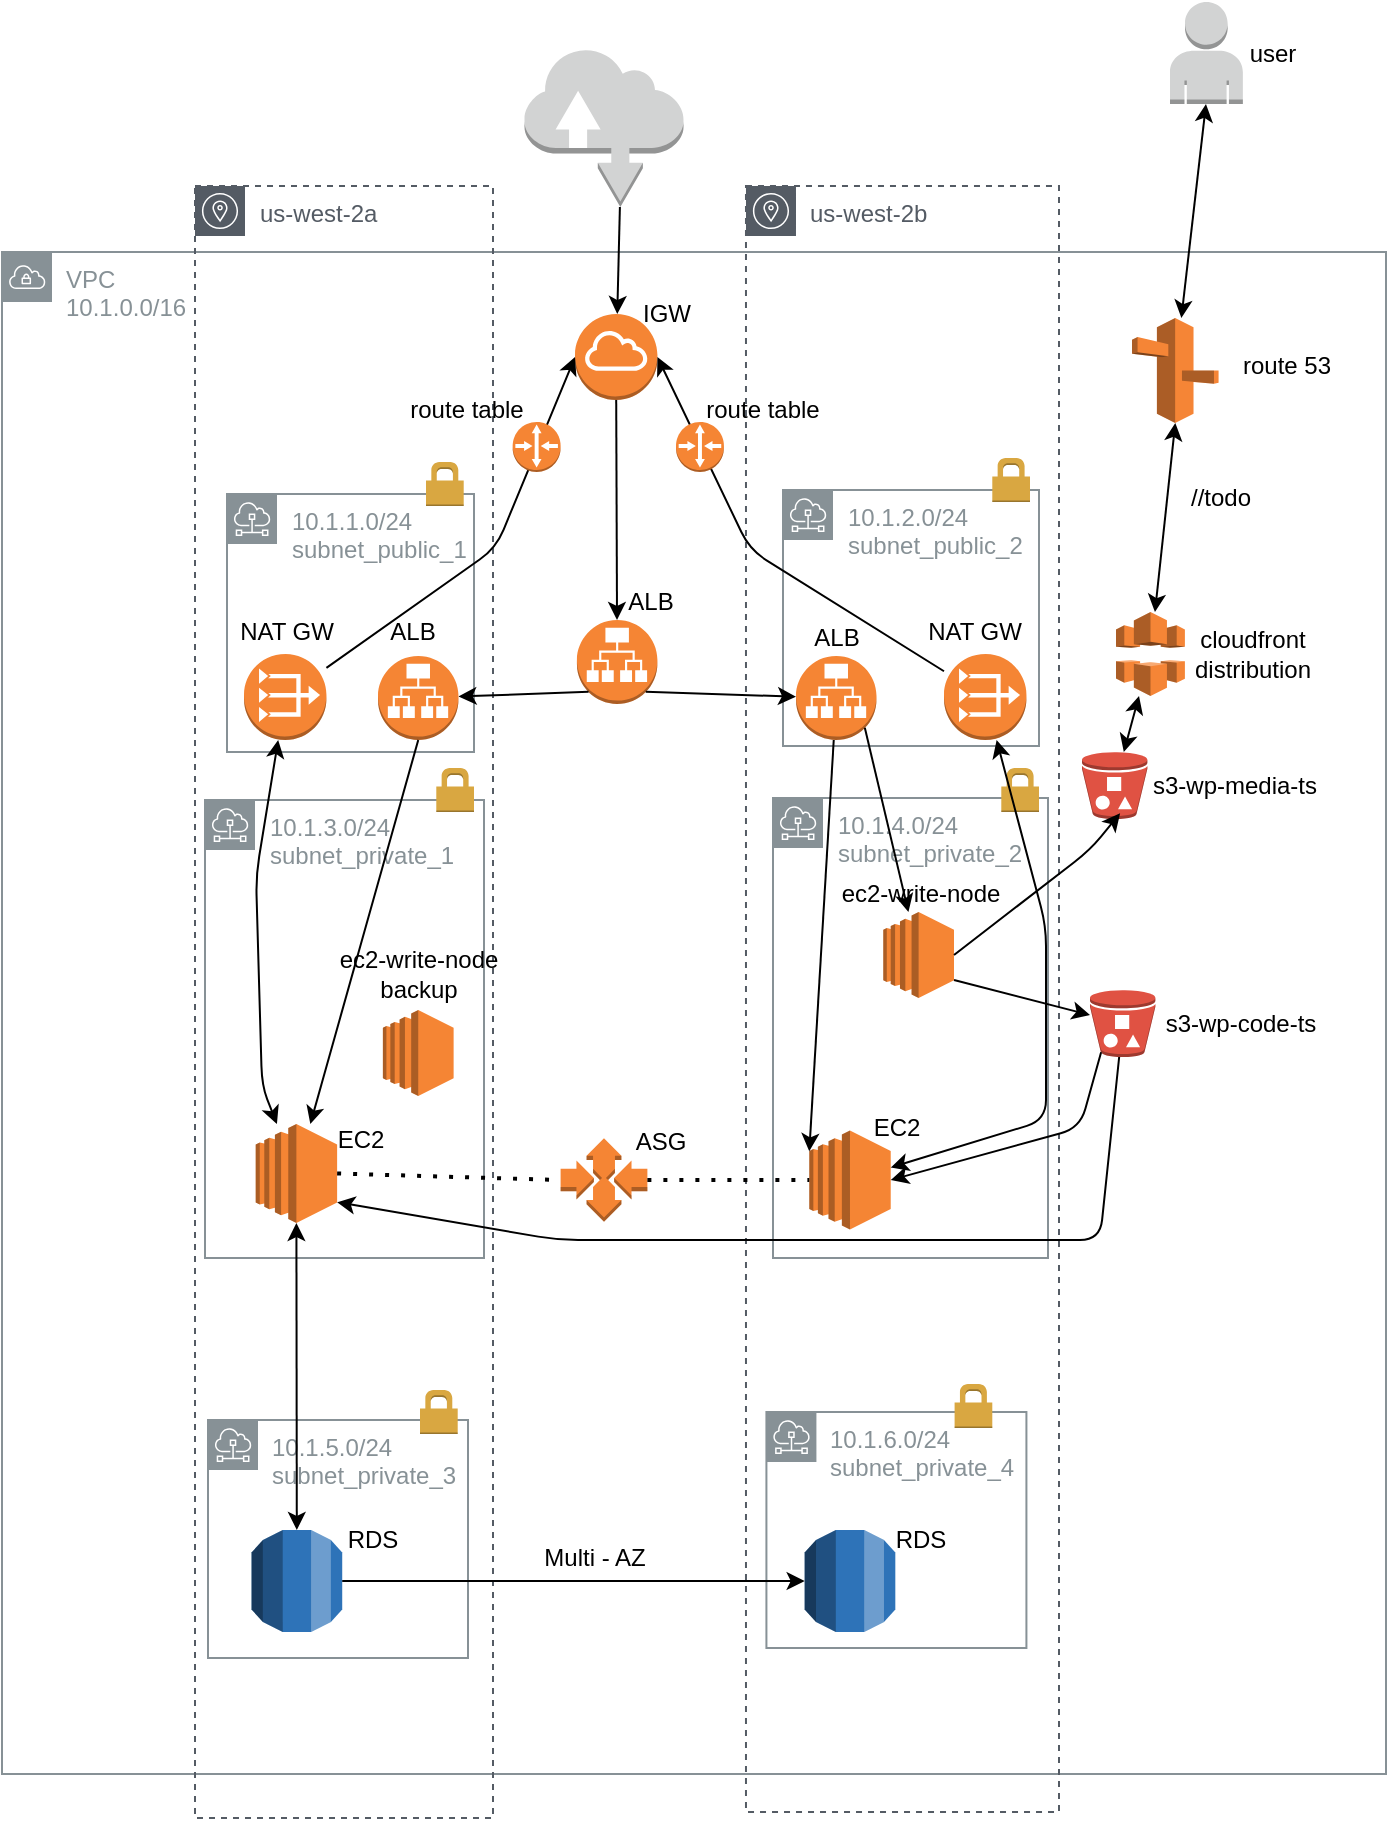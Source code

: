 <mxfile version="13.11.0" type="github">
  <diagram id="rzrUFIEG0DzhDdMzmfyW" name="Page-1">
    <mxGraphModel dx="1422" dy="794" grid="0" gridSize="4" guides="1" tooltips="1" connect="1" arrows="1" fold="1" page="1" pageScale="1" pageWidth="827" pageHeight="1169" math="0" shadow="0">
      <root>
        <mxCell id="0" />
        <mxCell id="1" parent="0" />
        <mxCell id="fgW36ntNgNvpVJWIUlN4-9" value="VPC&lt;br&gt;10.1.0.0/16" style="outlineConnect=0;gradientColor=none;html=1;whiteSpace=wrap;fontSize=12;fontStyle=0;shape=mxgraph.aws4.group;grIcon=mxgraph.aws4.group_vpc;strokeColor=#879196;fillColor=none;verticalAlign=top;align=left;spacingLeft=30;fontColor=#879196;dashed=0;" parent="1" vertex="1">
          <mxGeometry x="119" y="244" width="692" height="761" as="geometry" />
        </mxCell>
        <mxCell id="fgW36ntNgNvpVJWIUlN4-29" value="us-west-2a" style="outlineConnect=0;gradientColor=none;html=1;whiteSpace=wrap;fontSize=12;fontStyle=0;shape=mxgraph.aws4.group;grIcon=mxgraph.aws4.group_availability_zone;strokeColor=#545B64;fillColor=none;verticalAlign=top;align=left;spacingLeft=30;fontColor=#545B64;dashed=1;" parent="1" vertex="1">
          <mxGeometry x="215.5" y="211" width="149" height="816" as="geometry" />
        </mxCell>
        <mxCell id="fgW36ntNgNvpVJWIUlN4-30" value="us-west-2b" style="outlineConnect=0;gradientColor=none;html=1;whiteSpace=wrap;fontSize=12;fontStyle=0;shape=mxgraph.aws4.group;grIcon=mxgraph.aws4.group_availability_zone;strokeColor=#545B64;fillColor=none;verticalAlign=top;align=left;spacingLeft=30;fontColor=#545B64;dashed=1;" parent="1" vertex="1">
          <mxGeometry x="490.99" y="211" width="156.51" height="813" as="geometry" />
        </mxCell>
        <mxCell id="fgW36ntNgNvpVJWIUlN4-12" value="10.1.2.0/24&lt;br&gt;subnet_public_2" style="outlineConnect=0;gradientColor=none;html=1;whiteSpace=wrap;fontSize=12;fontStyle=0;shape=mxgraph.aws4.group;grIcon=mxgraph.aws4.group_subnet;strokeColor=#879196;fillColor=none;verticalAlign=top;align=left;spacingLeft=30;fontColor=#879196;dashed=0;" parent="1" vertex="1">
          <mxGeometry x="509.5" y="363" width="128" height="128" as="geometry" />
        </mxCell>
        <mxCell id="fgW36ntNgNvpVJWIUlN4-40" value="10.1.3.0/24&lt;br&gt;subnet_private_1" style="outlineConnect=0;gradientColor=none;html=1;whiteSpace=wrap;fontSize=12;fontStyle=0;shape=mxgraph.aws4.group;grIcon=mxgraph.aws4.group_subnet;strokeColor=#879196;fillColor=none;verticalAlign=top;align=left;spacingLeft=30;fontColor=#879196;dashed=0;" parent="1" vertex="1">
          <mxGeometry x="220.5" y="518" width="139.5" height="229" as="geometry" />
        </mxCell>
        <mxCell id="fgW36ntNgNvpVJWIUlN4-41" value="10.1.4.0/24&lt;br&gt;subnet_private_2" style="outlineConnect=0;gradientColor=none;html=1;whiteSpace=wrap;fontSize=12;fontStyle=0;shape=mxgraph.aws4.group;grIcon=mxgraph.aws4.group_subnet;strokeColor=#879196;fillColor=none;verticalAlign=top;align=left;spacingLeft=30;fontColor=#879196;dashed=0;" parent="1" vertex="1">
          <mxGeometry x="504.5" y="517" width="137.5" height="230" as="geometry" />
        </mxCell>
        <mxCell id="fgW36ntNgNvpVJWIUlN4-10" value="10.1.1.0/24&lt;br&gt;subnet_public_1" style="outlineConnect=0;gradientColor=none;html=1;whiteSpace=wrap;fontSize=12;fontStyle=0;shape=mxgraph.aws4.group;grIcon=mxgraph.aws4.group_subnet;strokeColor=#879196;fillColor=none;verticalAlign=top;align=left;spacingLeft=30;fontColor=#879196;dashed=0;" parent="1" vertex="1">
          <mxGeometry x="231.5" y="365" width="123.5" height="129" as="geometry" />
        </mxCell>
        <mxCell id="fgW36ntNgNvpVJWIUlN4-6" value="" style="outlineConnect=0;dashed=0;verticalLabelPosition=bottom;verticalAlign=top;align=center;html=1;shape=mxgraph.aws3.internet_gateway;fillColor=#F58534;gradientColor=none;" parent="1" vertex="1">
          <mxGeometry x="405.5" y="275" width="41.21" height="43" as="geometry" />
        </mxCell>
        <mxCell id="fgW36ntNgNvpVJWIUlN4-13" value="IGW" style="text;html=1;align=center;verticalAlign=middle;resizable=0;points=[];autosize=1;" parent="1" vertex="1">
          <mxGeometry x="433.5" y="266" width="34" height="18" as="geometry" />
        </mxCell>
        <mxCell id="fgW36ntNgNvpVJWIUlN4-16" value="" style="outlineConnect=0;dashed=0;verticalLabelPosition=bottom;verticalAlign=top;align=center;html=1;shape=mxgraph.aws3.internet;fillColor=#D2D3D3;gradientColor=none;" parent="1" vertex="1">
          <mxGeometry x="380.25" y="142" width="79.5" height="79.5" as="geometry" />
        </mxCell>
        <mxCell id="fgW36ntNgNvpVJWIUlN4-50" value="" style="outlineConnect=0;dashed=0;verticalLabelPosition=bottom;verticalAlign=top;align=center;html=1;shape=mxgraph.aws3.application_load_balancer;fillColor=#F58534;gradientColor=none;" parent="1" vertex="1">
          <mxGeometry x="516" y="446" width="40.25" height="42" as="geometry" />
        </mxCell>
        <mxCell id="fgW36ntNgNvpVJWIUlN4-57" value="EC2" style="text;html=1;align=center;verticalAlign=middle;resizable=0;points=[];autosize=1;" parent="1" vertex="1">
          <mxGeometry x="549.71" y="673" width="33" height="18" as="geometry" />
        </mxCell>
        <mxCell id="fgW36ntNgNvpVJWIUlN4-58" value="EC2" style="text;html=1;align=center;verticalAlign=middle;resizable=0;points=[];autosize=1;" parent="1" vertex="1">
          <mxGeometry x="281.21" y="678.5" width="33" height="18" as="geometry" />
        </mxCell>
        <mxCell id="fgW36ntNgNvpVJWIUlN4-59" value="" style="outlineConnect=0;dashed=0;verticalLabelPosition=bottom;verticalAlign=top;align=center;html=1;shape=mxgraph.aws3.application_load_balancer;fillColor=#F58534;gradientColor=none;" parent="1" vertex="1">
          <mxGeometry x="406.46" y="428" width="40.25" height="42" as="geometry" />
        </mxCell>
        <mxCell id="fgW36ntNgNvpVJWIUlN4-61" value="ALB" style="text;html=1;align=center;verticalAlign=middle;resizable=0;points=[];autosize=1;" parent="1" vertex="1">
          <mxGeometry x="307" y="425" width="33" height="18" as="geometry" />
        </mxCell>
        <mxCell id="fgW36ntNgNvpVJWIUlN4-62" value="ALB" style="text;html=1;align=center;verticalAlign=middle;resizable=0;points=[];autosize=1;" parent="1" vertex="1">
          <mxGeometry x="426.75" y="410" width="33" height="18" as="geometry" />
        </mxCell>
        <mxCell id="fgW36ntNgNvpVJWIUlN4-63" value="ALB" style="text;html=1;align=center;verticalAlign=middle;resizable=0;points=[];autosize=1;" parent="1" vertex="1">
          <mxGeometry x="519.62" y="428" width="33" height="18" as="geometry" />
        </mxCell>
        <mxCell id="fgW36ntNgNvpVJWIUlN4-65" value="" style="endArrow=classic;html=1;exitX=0.6;exitY=1;exitDx=0;exitDy=0;exitPerimeter=0;" parent="1" source="fgW36ntNgNvpVJWIUlN4-16" target="fgW36ntNgNvpVJWIUlN4-6" edge="1">
          <mxGeometry width="50" height="50" relative="1" as="geometry">
            <mxPoint x="409" y="250" as="sourcePoint" />
            <mxPoint x="459" y="200" as="targetPoint" />
          </mxGeometry>
        </mxCell>
        <mxCell id="fgW36ntNgNvpVJWIUlN4-66" value="" style="endArrow=classic;html=1;exitX=0.5;exitY=1;exitDx=0;exitDy=0;exitPerimeter=0;" parent="1" source="fgW36ntNgNvpVJWIUlN4-6" target="fgW36ntNgNvpVJWIUlN4-59" edge="1">
          <mxGeometry width="50" height="50" relative="1" as="geometry">
            <mxPoint x="400.32" y="322" as="sourcePoint" />
            <mxPoint x="399.004" y="375.5" as="targetPoint" />
          </mxGeometry>
        </mxCell>
        <mxCell id="fgW36ntNgNvpVJWIUlN4-67" value="" style="endArrow=classic;html=1;exitX=0.855;exitY=0.855;exitDx=0;exitDy=0;exitPerimeter=0;" parent="1" source="fgW36ntNgNvpVJWIUlN4-59" target="fgW36ntNgNvpVJWIUlN4-50" edge="1">
          <mxGeometry width="50" height="50" relative="1" as="geometry">
            <mxPoint x="457.355" y="407.0" as="sourcePoint" />
            <mxPoint x="457.003" y="464.5" as="targetPoint" />
          </mxGeometry>
        </mxCell>
        <mxCell id="fgW36ntNgNvpVJWIUlN4-69" value="" style="outlineConnect=0;dashed=0;verticalLabelPosition=bottom;verticalAlign=top;align=center;html=1;shape=mxgraph.aws3.vpc_nat_gateway;fillColor=#F58534;gradientColor=none;" parent="1" vertex="1">
          <mxGeometry x="240" y="445" width="41.21" height="43" as="geometry" />
        </mxCell>
        <mxCell id="fgW36ntNgNvpVJWIUlN4-70" value="" style="outlineConnect=0;dashed=0;verticalLabelPosition=bottom;verticalAlign=top;align=center;html=1;shape=mxgraph.aws3.vpc_nat_gateway;fillColor=#F58534;gradientColor=none;" parent="1" vertex="1">
          <mxGeometry x="590" y="445" width="41.21" height="43" as="geometry" />
        </mxCell>
        <mxCell id="fgW36ntNgNvpVJWIUlN4-71" value="10.1.6.0/24&lt;br&gt;subnet_private_4" style="outlineConnect=0;gradientColor=none;html=1;whiteSpace=wrap;fontSize=12;fontStyle=0;shape=mxgraph.aws4.group;grIcon=mxgraph.aws4.group_subnet;strokeColor=#879196;fillColor=none;verticalAlign=top;align=left;spacingLeft=30;fontColor=#879196;dashed=0;" parent="1" vertex="1">
          <mxGeometry x="501.21" y="824" width="130" height="118" as="geometry" />
        </mxCell>
        <mxCell id="fgW36ntNgNvpVJWIUlN4-72" value="10.1.5.0/24&lt;br&gt;subnet_private_3" style="outlineConnect=0;gradientColor=none;html=1;whiteSpace=wrap;fontSize=12;fontStyle=0;shape=mxgraph.aws4.group;grIcon=mxgraph.aws4.group_subnet;strokeColor=#879196;fillColor=none;verticalAlign=top;align=left;spacingLeft=30;fontColor=#879196;dashed=0;" parent="1" vertex="1">
          <mxGeometry x="222" y="828" width="130" height="119" as="geometry" />
        </mxCell>
        <mxCell id="fgW36ntNgNvpVJWIUlN4-73" value="NAT GW" style="text;html=1;align=center;verticalAlign=middle;resizable=0;points=[];autosize=1;" parent="1" vertex="1">
          <mxGeometry x="576" y="425" width="57" height="18" as="geometry" />
        </mxCell>
        <mxCell id="fgW36ntNgNvpVJWIUlN4-74" value="NAT GW" style="text;html=1;align=center;verticalAlign=middle;resizable=0;points=[];autosize=1;" parent="1" vertex="1">
          <mxGeometry x="232.11" y="425" width="57" height="18" as="geometry" />
        </mxCell>
        <mxCell id="fgW36ntNgNvpVJWIUlN4-68" value="" style="endArrow=classic;html=1;exitX=0.145;exitY=0.855;exitDx=0;exitDy=0;exitPerimeter=0;" parent="1" source="fgW36ntNgNvpVJWIUlN4-59" target="fgW36ntNgNvpVJWIUlN4-38" edge="1">
          <mxGeometry width="50" height="50" relative="1" as="geometry">
            <mxPoint x="434.105" y="326.0" as="sourcePoint" />
            <mxPoint x="433.753" y="383.5" as="targetPoint" />
          </mxGeometry>
        </mxCell>
        <mxCell id="fgW36ntNgNvpVJWIUlN4-38" value="" style="outlineConnect=0;dashed=0;verticalLabelPosition=bottom;verticalAlign=top;align=center;html=1;shape=mxgraph.aws3.application_load_balancer;fillColor=#F58534;gradientColor=none;" parent="1" vertex="1">
          <mxGeometry x="307" y="446" width="40.25" height="42" as="geometry" />
        </mxCell>
        <mxCell id="fgW36ntNgNvpVJWIUlN4-75" value="" style="outlineConnect=0;dashed=0;verticalLabelPosition=bottom;verticalAlign=top;align=center;html=1;shape=mxgraph.aws3.rds;fillColor=#2E73B8;gradientColor=none;" parent="1" vertex="1">
          <mxGeometry x="243.78" y="883" width="45.33" height="51" as="geometry" />
        </mxCell>
        <mxCell id="fgW36ntNgNvpVJWIUlN4-76" value="" style="outlineConnect=0;dashed=0;verticalLabelPosition=bottom;verticalAlign=top;align=center;html=1;shape=mxgraph.aws3.rds;fillColor=#2E73B8;gradientColor=none;" parent="1" vertex="1">
          <mxGeometry x="520.33" y="883" width="45.33" height="51" as="geometry" />
        </mxCell>
        <mxCell id="fgW36ntNgNvpVJWIUlN4-78" value="" style="dashed=0;html=1;shape=mxgraph.aws3.permissions;fillColor=#D9A741;gradientColor=none;dashed=0;" parent="1" vertex="1">
          <mxGeometry x="336.15" y="502" width="18.85" height="22" as="geometry" />
        </mxCell>
        <mxCell id="fgW36ntNgNvpVJWIUlN4-79" value="" style="dashed=0;html=1;shape=mxgraph.aws3.permissions;fillColor=#D9A741;gradientColor=none;dashed=0;" parent="1" vertex="1">
          <mxGeometry x="618.65" y="502" width="18.85" height="22" as="geometry" />
        </mxCell>
        <mxCell id="fgW36ntNgNvpVJWIUlN4-80" value="" style="dashed=0;html=1;shape=mxgraph.aws3.permissions;fillColor=#D9A741;gradientColor=none;dashed=0;" parent="1" vertex="1">
          <mxGeometry x="614.15" y="347" width="18.85" height="22" as="geometry" />
        </mxCell>
        <mxCell id="fgW36ntNgNvpVJWIUlN4-81" value="" style="dashed=0;html=1;shape=mxgraph.aws3.permissions;fillColor=#D9A741;gradientColor=none;dashed=0;" parent="1" vertex="1">
          <mxGeometry x="331.0" y="349" width="18.85" height="22" as="geometry" />
        </mxCell>
        <mxCell id="fgW36ntNgNvpVJWIUlN4-82" value="" style="dashed=0;html=1;shape=mxgraph.aws3.permissions;fillColor=#D9A741;gradientColor=none;dashed=0;" parent="1" vertex="1">
          <mxGeometry x="595.3" y="810" width="18.85" height="22" as="geometry" />
        </mxCell>
        <mxCell id="fgW36ntNgNvpVJWIUlN4-83" value="" style="dashed=0;html=1;shape=mxgraph.aws3.permissions;fillColor=#D9A741;gradientColor=none;dashed=0;" parent="1" vertex="1">
          <mxGeometry x="328.0" y="813" width="18.85" height="22" as="geometry" />
        </mxCell>
        <mxCell id="fgW36ntNgNvpVJWIUlN4-84" value="RDS" style="text;html=1;align=center;verticalAlign=middle;resizable=0;points=[];autosize=1;" parent="1" vertex="1">
          <mxGeometry x="560" y="879" width="35" height="18" as="geometry" />
        </mxCell>
        <mxCell id="fgW36ntNgNvpVJWIUlN4-85" value="RDS" style="text;html=1;align=center;verticalAlign=middle;resizable=0;points=[];autosize=1;" parent="1" vertex="1">
          <mxGeometry x="286.56" y="879" width="35" height="18" as="geometry" />
        </mxCell>
        <mxCell id="fgW36ntNgNvpVJWIUlN4-90" value="" style="outlineConnect=0;dashed=0;verticalLabelPosition=bottom;verticalAlign=top;align=center;html=1;shape=mxgraph.aws3.ec2;fillColor=#F58534;gradientColor=none;" parent="1" vertex="1">
          <mxGeometry x="245.84" y="680" width="40.72" height="49.5" as="geometry" />
        </mxCell>
        <mxCell id="fgW36ntNgNvpVJWIUlN4-91" value="" style="outlineConnect=0;dashed=0;verticalLabelPosition=bottom;verticalAlign=top;align=center;html=1;shape=mxgraph.aws3.ec2;fillColor=#F58534;gradientColor=none;" parent="1" vertex="1">
          <mxGeometry x="522.64" y="683.25" width="40.72" height="49.5" as="geometry" />
        </mxCell>
        <mxCell id="fgW36ntNgNvpVJWIUlN4-92" value="" style="endArrow=classic;startArrow=classic;html=1;entryX=0.5;entryY=1;entryDx=0;entryDy=0;entryPerimeter=0;" parent="1" source="fgW36ntNgNvpVJWIUlN4-75" target="fgW36ntNgNvpVJWIUlN4-90" edge="1">
          <mxGeometry width="50" height="50" relative="1" as="geometry">
            <mxPoint x="208" y="769" as="sourcePoint" />
            <mxPoint x="258" y="719" as="targetPoint" />
          </mxGeometry>
        </mxCell>
        <mxCell id="fgW36ntNgNvpVJWIUlN4-95" value="" style="endArrow=classic;startArrow=classic;html=1;" parent="1" source="fgW36ntNgNvpVJWIUlN4-90" target="fgW36ntNgNvpVJWIUlN4-69" edge="1">
          <mxGeometry width="50" height="50" relative="1" as="geometry">
            <mxPoint x="254" y="571" as="sourcePoint" />
            <mxPoint x="304" y="521" as="targetPoint" />
            <Array as="points">
              <mxPoint x="249" y="661" />
              <mxPoint x="246" y="556" />
            </Array>
          </mxGeometry>
        </mxCell>
        <mxCell id="fgW36ntNgNvpVJWIUlN4-96" value="" style="endArrow=classic;startArrow=classic;html=1;" parent="1" source="fgW36ntNgNvpVJWIUlN4-91" target="fgW36ntNgNvpVJWIUlN4-70" edge="1">
          <mxGeometry width="50" height="50" relative="1" as="geometry">
            <mxPoint x="577" y="580" as="sourcePoint" />
            <mxPoint x="627" y="530" as="targetPoint" />
            <Array as="points">
              <mxPoint x="641" y="678" />
              <mxPoint x="641" y="581" />
            </Array>
          </mxGeometry>
        </mxCell>
        <mxCell id="fgW36ntNgNvpVJWIUlN4-100" value="" style="endArrow=classic;html=1;entryX=0;entryY=0.21;entryDx=0;entryDy=0;entryPerimeter=0;" parent="1" source="fgW36ntNgNvpVJWIUlN4-50" target="fgW36ntNgNvpVJWIUlN4-91" edge="1">
          <mxGeometry width="50" height="50" relative="1" as="geometry">
            <mxPoint x="407" y="540" as="sourcePoint" />
            <mxPoint x="457" y="490" as="targetPoint" />
          </mxGeometry>
        </mxCell>
        <mxCell id="fgW36ntNgNvpVJWIUlN4-101" value="" style="endArrow=classic;html=1;exitX=0.5;exitY=1;exitDx=0;exitDy=0;exitPerimeter=0;" parent="1" source="fgW36ntNgNvpVJWIUlN4-38" target="fgW36ntNgNvpVJWIUlN4-90" edge="1">
          <mxGeometry width="50" height="50" relative="1" as="geometry">
            <mxPoint x="317" y="573" as="sourcePoint" />
            <mxPoint x="367" y="523" as="targetPoint" />
          </mxGeometry>
        </mxCell>
        <mxCell id="fgW36ntNgNvpVJWIUlN4-102" value="" style="outlineConnect=0;dashed=0;verticalLabelPosition=bottom;verticalAlign=top;align=center;html=1;shape=mxgraph.aws3.auto_scaling;fillColor=#F58534;gradientColor=none;" parent="1" vertex="1">
          <mxGeometry x="398.3" y="687.13" width="43.39" height="41.75" as="geometry" />
        </mxCell>
        <mxCell id="fgW36ntNgNvpVJWIUlN4-103" value="" style="endArrow=none;dashed=1;html=1;dashPattern=1 3;strokeWidth=2;entryX=0;entryY=0.5;entryDx=0;entryDy=0;entryPerimeter=0;exitX=1;exitY=0.5;exitDx=0;exitDy=0;exitPerimeter=0;" parent="1" source="fgW36ntNgNvpVJWIUlN4-90" target="fgW36ntNgNvpVJWIUlN4-102" edge="1">
          <mxGeometry width="50" height="50" relative="1" as="geometry">
            <mxPoint x="271" y="783" as="sourcePoint" />
            <mxPoint x="321" y="733" as="targetPoint" />
          </mxGeometry>
        </mxCell>
        <mxCell id="fgW36ntNgNvpVJWIUlN4-104" value="" style="endArrow=none;dashed=1;html=1;dashPattern=1 3;strokeWidth=2;exitX=1;exitY=0.5;exitDx=0;exitDy=0;exitPerimeter=0;" parent="1" source="fgW36ntNgNvpVJWIUlN4-102" target="fgW36ntNgNvpVJWIUlN4-91" edge="1">
          <mxGeometry width="50" height="50" relative="1" as="geometry">
            <mxPoint x="417" y="811" as="sourcePoint" />
            <mxPoint x="467" y="761" as="targetPoint" />
          </mxGeometry>
        </mxCell>
        <mxCell id="fgW36ntNgNvpVJWIUlN4-105" value="ASG" style="text;html=1;align=center;verticalAlign=middle;resizable=0;points=[];autosize=1;" parent="1" vertex="1">
          <mxGeometry x="430" y="680" width="35" height="18" as="geometry" />
        </mxCell>
        <mxCell id="fgW36ntNgNvpVJWIUlN4-108" value="" style="endArrow=classic;html=1;exitX=1;exitY=0.5;exitDx=0;exitDy=0;exitPerimeter=0;" parent="1" source="fgW36ntNgNvpVJWIUlN4-75" target="fgW36ntNgNvpVJWIUlN4-76" edge="1">
          <mxGeometry width="50" height="50" relative="1" as="geometry">
            <mxPoint x="388" y="1105" as="sourcePoint" />
            <mxPoint x="438" y="1055" as="targetPoint" />
          </mxGeometry>
        </mxCell>
        <mxCell id="fgW36ntNgNvpVJWIUlN4-109" value="Multi - AZ" style="text;html=1;align=center;verticalAlign=middle;resizable=0;points=[];autosize=1;" parent="1" vertex="1">
          <mxGeometry x="384.75" y="888" width="61" height="18" as="geometry" />
        </mxCell>
        <mxCell id="fgW36ntNgNvpVJWIUlN4-110" value="" style="endArrow=classic;html=1;entryX=1;entryY=0.5;entryDx=0;entryDy=0;entryPerimeter=0;" parent="1" source="fgW36ntNgNvpVJWIUlN4-70" target="fgW36ntNgNvpVJWIUlN4-6" edge="1">
          <mxGeometry width="50" height="50" relative="1" as="geometry">
            <mxPoint x="487" y="331" as="sourcePoint" />
            <mxPoint x="537" y="281" as="targetPoint" />
            <Array as="points">
              <mxPoint x="493" y="393" />
            </Array>
          </mxGeometry>
        </mxCell>
        <mxCell id="fgW36ntNgNvpVJWIUlN4-111" value="" style="endArrow=classic;html=1;entryX=0;entryY=0.5;entryDx=0;entryDy=0;entryPerimeter=0;" parent="1" source="fgW36ntNgNvpVJWIUlN4-69" target="fgW36ntNgNvpVJWIUlN4-6" edge="1">
          <mxGeometry width="50" height="50" relative="1" as="geometry">
            <mxPoint x="313" y="320" as="sourcePoint" />
            <mxPoint x="363" y="270" as="targetPoint" />
            <Array as="points">
              <mxPoint x="366" y="392" />
            </Array>
          </mxGeometry>
        </mxCell>
        <mxCell id="Wy2JTJEjo5nOgJIPvcWn-2" value="" style="outlineConnect=0;dashed=0;verticalLabelPosition=bottom;verticalAlign=top;align=center;html=1;shape=mxgraph.aws3.router;fillColor=#F58534;gradientColor=none;" parent="1" vertex="1">
          <mxGeometry x="456" y="329" width="23.96" height="25" as="geometry" />
        </mxCell>
        <mxCell id="Wy2JTJEjo5nOgJIPvcWn-3" value="" style="outlineConnect=0;dashed=0;verticalLabelPosition=bottom;verticalAlign=top;align=center;html=1;shape=mxgraph.aws3.router;fillColor=#F58534;gradientColor=none;" parent="1" vertex="1">
          <mxGeometry x="374.34" y="329" width="23.96" height="25" as="geometry" />
        </mxCell>
        <mxCell id="Wy2JTJEjo5nOgJIPvcWn-5" value="route table" style="text;html=1;align=center;verticalAlign=middle;resizable=0;points=[];autosize=1;" parent="1" vertex="1">
          <mxGeometry x="317.75" y="314" width="67" height="18" as="geometry" />
        </mxCell>
        <mxCell id="Wy2JTJEjo5nOgJIPvcWn-6" value="route table" style="text;html=1;align=center;verticalAlign=middle;resizable=0;points=[];autosize=1;" parent="1" vertex="1">
          <mxGeometry x="465" y="314" width="67" height="18" as="geometry" />
        </mxCell>
        <mxCell id="Wy2JTJEjo5nOgJIPvcWn-7" value="s3-wp-media-ts" style="text;html=1;align=center;verticalAlign=middle;resizable=0;points=[];autosize=1;" parent="1" vertex="1">
          <mxGeometry x="688.68" y="502" width="92" height="18" as="geometry" />
        </mxCell>
        <mxCell id="Wy2JTJEjo5nOgJIPvcWn-8" value="s3-wp-code-ts" style="text;html=1;align=center;verticalAlign=middle;resizable=0;points=[];autosize=1;" parent="1" vertex="1">
          <mxGeometry x="695.68" y="620.75" width="85" height="18" as="geometry" />
        </mxCell>
        <mxCell id="Wy2JTJEjo5nOgJIPvcWn-9" value="" style="outlineConnect=0;dashed=0;verticalLabelPosition=bottom;verticalAlign=top;align=center;html=1;shape=mxgraph.aws3.bucket_with_objects;fillColor=#E05243;gradientColor=none;" parent="1" vertex="1">
          <mxGeometry x="659" y="494" width="32.68" height="33.5" as="geometry" />
        </mxCell>
        <mxCell id="Wy2JTJEjo5nOgJIPvcWn-10" value="" style="outlineConnect=0;dashed=0;verticalLabelPosition=bottom;verticalAlign=top;align=center;html=1;shape=mxgraph.aws3.bucket_with_objects;fillColor=#E05243;gradientColor=none;" parent="1" vertex="1">
          <mxGeometry x="663" y="613" width="32.68" height="33.5" as="geometry" />
        </mxCell>
        <mxCell id="Wy2JTJEjo5nOgJIPvcWn-11" value="" style="outlineConnect=0;dashed=0;verticalLabelPosition=bottom;verticalAlign=top;align=center;html=1;shape=mxgraph.aws3.cloudfront;fillColor=#F58536;gradientColor=none;" parent="1" vertex="1">
          <mxGeometry x="676" y="424" width="34.45" height="42" as="geometry" />
        </mxCell>
        <mxCell id="Wy2JTJEjo5nOgJIPvcWn-12" value="cloudfront&lt;br&gt;distribution" style="text;html=1;align=center;verticalAlign=middle;resizable=0;points=[];autosize=1;" parent="1" vertex="1">
          <mxGeometry x="710.45" y="429" width="68" height="32" as="geometry" />
        </mxCell>
        <mxCell id="Wy2JTJEjo5nOgJIPvcWn-13" value="" style="outlineConnect=0;dashed=0;verticalLabelPosition=bottom;verticalAlign=top;align=center;html=1;shape=mxgraph.aws3.ec2;fillColor=#F58534;gradientColor=none;" parent="1" vertex="1">
          <mxGeometry x="559.63" y="574" width="35.37" height="43" as="geometry" />
        </mxCell>
        <mxCell id="Wy2JTJEjo5nOgJIPvcWn-14" value="ec2-write-node" style="text;html=1;align=center;verticalAlign=middle;resizable=0;points=[];autosize=1;" parent="1" vertex="1">
          <mxGeometry x="533" y="556" width="89" height="18" as="geometry" />
        </mxCell>
        <mxCell id="Wy2JTJEjo5nOgJIPvcWn-15" value="" style="endArrow=classic;html=1;exitX=1;exitY=0.79;exitDx=0;exitDy=0;exitPerimeter=0;" parent="1" source="Wy2JTJEjo5nOgJIPvcWn-13" target="Wy2JTJEjo5nOgJIPvcWn-10" edge="1">
          <mxGeometry width="50" height="50" relative="1" as="geometry">
            <mxPoint x="595" y="570" as="sourcePoint" />
            <mxPoint x="645" y="520" as="targetPoint" />
          </mxGeometry>
        </mxCell>
        <mxCell id="Wy2JTJEjo5nOgJIPvcWn-16" value="" style="endArrow=classic;startArrow=classic;html=1;" parent="1" source="Wy2JTJEjo5nOgJIPvcWn-9" target="Wy2JTJEjo5nOgJIPvcWn-11" edge="1">
          <mxGeometry width="50" height="50" relative="1" as="geometry">
            <mxPoint x="693" y="435" as="sourcePoint" />
            <mxPoint x="743" y="385" as="targetPoint" />
          </mxGeometry>
        </mxCell>
        <mxCell id="Wy2JTJEjo5nOgJIPvcWn-17" value="" style="endArrow=classic;html=1;exitX=0.17;exitY=0.93;exitDx=0;exitDy=0;exitPerimeter=0;entryX=1;entryY=0.5;entryDx=0;entryDy=0;entryPerimeter=0;" parent="1" source="Wy2JTJEjo5nOgJIPvcWn-10" target="fgW36ntNgNvpVJWIUlN4-91" edge="1">
          <mxGeometry width="50" height="50" relative="1" as="geometry">
            <mxPoint x="675" y="682" as="sourcePoint" />
            <mxPoint x="725" y="632" as="targetPoint" />
            <Array as="points">
              <mxPoint x="658" y="682" />
            </Array>
          </mxGeometry>
        </mxCell>
        <mxCell id="Wy2JTJEjo5nOgJIPvcWn-18" value="" style="endArrow=classic;html=1;entryX=1;entryY=0.79;entryDx=0;entryDy=0;entryPerimeter=0;" parent="1" source="Wy2JTJEjo5nOgJIPvcWn-10" target="fgW36ntNgNvpVJWIUlN4-90" edge="1">
          <mxGeometry width="50" height="50" relative="1" as="geometry">
            <mxPoint x="699" y="705" as="sourcePoint" />
            <mxPoint x="749" y="655" as="targetPoint" />
            <Array as="points">
              <mxPoint x="668" y="738" />
              <mxPoint x="397" y="738" />
            </Array>
          </mxGeometry>
        </mxCell>
        <mxCell id="Wy2JTJEjo5nOgJIPvcWn-20" value="" style="endArrow=classic;html=1;exitX=1;exitY=0.5;exitDx=0;exitDy=0;exitPerimeter=0;entryX=0.583;entryY=0.916;entryDx=0;entryDy=0;entryPerimeter=0;" parent="1" source="Wy2JTJEjo5nOgJIPvcWn-13" target="Wy2JTJEjo5nOgJIPvcWn-9" edge="1">
          <mxGeometry width="50" height="50" relative="1" as="geometry">
            <mxPoint x="680" y="554" as="sourcePoint" />
            <mxPoint x="730" y="504" as="targetPoint" />
            <Array as="points">
              <mxPoint x="663" y="543" />
            </Array>
          </mxGeometry>
        </mxCell>
        <mxCell id="Wy2JTJEjo5nOgJIPvcWn-21" value="" style="outlineConnect=0;dashed=0;verticalLabelPosition=bottom;verticalAlign=top;align=center;html=1;shape=mxgraph.aws3.route_53;fillColor=#F58536;gradientColor=none;" parent="1" vertex="1">
          <mxGeometry x="684" y="277" width="43.29" height="52.5" as="geometry" />
        </mxCell>
        <mxCell id="Wy2JTJEjo5nOgJIPvcWn-22" value="route 53" style="text;html=1;align=center;verticalAlign=middle;resizable=0;points=[];autosize=1;" parent="1" vertex="1">
          <mxGeometry x="734.0" y="292" width="54" height="18" as="geometry" />
        </mxCell>
        <mxCell id="Wy2JTJEjo5nOgJIPvcWn-24" value="" style="endArrow=classic;startArrow=classic;html=1;entryX=0.5;entryY=1;entryDx=0;entryDy=0;entryPerimeter=0;" parent="1" source="Wy2JTJEjo5nOgJIPvcWn-11" target="Wy2JTJEjo5nOgJIPvcWn-21" edge="1">
          <mxGeometry width="50" height="50" relative="1" as="geometry">
            <mxPoint x="684" y="416" as="sourcePoint" />
            <mxPoint x="734" y="366" as="targetPoint" />
          </mxGeometry>
        </mxCell>
        <mxCell id="Wy2JTJEjo5nOgJIPvcWn-25" value="//todo" style="text;html=1;align=center;verticalAlign=middle;resizable=0;points=[];autosize=1;" parent="1" vertex="1">
          <mxGeometry x="708" y="358" width="40" height="18" as="geometry" />
        </mxCell>
        <mxCell id="Wy2JTJEjo5nOgJIPvcWn-27" value="" style="endArrow=classic;startArrow=classic;html=1;" parent="1" source="Wy2JTJEjo5nOgJIPvcWn-21" edge="1">
          <mxGeometry width="50" height="50" relative="1" as="geometry">
            <mxPoint x="678" y="203" as="sourcePoint" />
            <mxPoint x="721" y="170" as="targetPoint" />
          </mxGeometry>
        </mxCell>
        <mxCell id="Wy2JTJEjo5nOgJIPvcWn-28" value="" style="outlineConnect=0;dashed=0;verticalLabelPosition=bottom;verticalAlign=top;align=center;html=1;shape=mxgraph.aws3.user;fillColor=#D2D3D3;gradientColor=none;" parent="1" vertex="1">
          <mxGeometry x="703" y="119" width="36.43" height="51" as="geometry" />
        </mxCell>
        <mxCell id="Wy2JTJEjo5nOgJIPvcWn-29" value="user" style="text;html=1;align=center;verticalAlign=middle;resizable=0;points=[];autosize=1;" parent="1" vertex="1">
          <mxGeometry x="737" y="136" width="33" height="18" as="geometry" />
        </mxCell>
        <mxCell id="xpse6XwSsWlsktQS9DOF-1" value="" style="outlineConnect=0;dashed=0;verticalLabelPosition=bottom;verticalAlign=top;align=center;html=1;shape=mxgraph.aws3.ec2;fillColor=#F58534;gradientColor=none;" parent="1" vertex="1">
          <mxGeometry x="309.44" y="623" width="35.37" height="43" as="geometry" />
        </mxCell>
        <mxCell id="xpse6XwSsWlsktQS9DOF-2" value="ec2-write-node&lt;br&gt;backup" style="text;html=1;align=center;verticalAlign=middle;resizable=0;points=[];autosize=1;" parent="1" vertex="1">
          <mxGeometry x="282.63" y="588.75" width="89" height="32" as="geometry" />
        </mxCell>
        <mxCell id="LAc6QvzL3f4LQzVLIZwU-1" value="" style="endArrow=classic;html=1;exitX=0.855;exitY=0.855;exitDx=0;exitDy=0;exitPerimeter=0;" parent="1" source="fgW36ntNgNvpVJWIUlN4-50" target="Wy2JTJEjo5nOgJIPvcWn-13" edge="1">
          <mxGeometry width="50" height="50" relative="1" as="geometry">
            <mxPoint x="560" y="534" as="sourcePoint" />
            <mxPoint x="610" y="484" as="targetPoint" />
          </mxGeometry>
        </mxCell>
      </root>
    </mxGraphModel>
  </diagram>
</mxfile>
